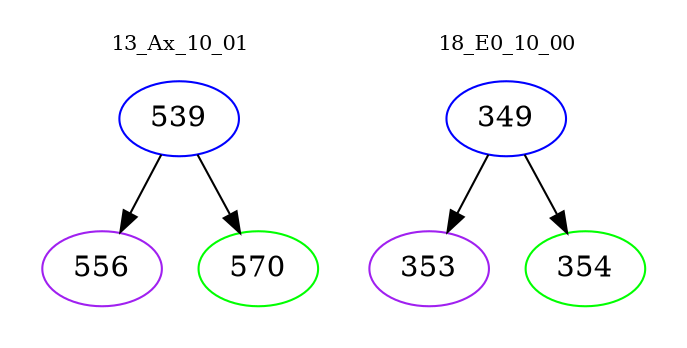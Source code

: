 digraph{
subgraph cluster_0 {
color = white
label = "13_Ax_10_01";
fontsize=10;
T0_539 [label="539", color="blue"]
T0_539 -> T0_556 [color="black"]
T0_556 [label="556", color="purple"]
T0_539 -> T0_570 [color="black"]
T0_570 [label="570", color="green"]
}
subgraph cluster_1 {
color = white
label = "18_E0_10_00";
fontsize=10;
T1_349 [label="349", color="blue"]
T1_349 -> T1_353 [color="black"]
T1_353 [label="353", color="purple"]
T1_349 -> T1_354 [color="black"]
T1_354 [label="354", color="green"]
}
}
